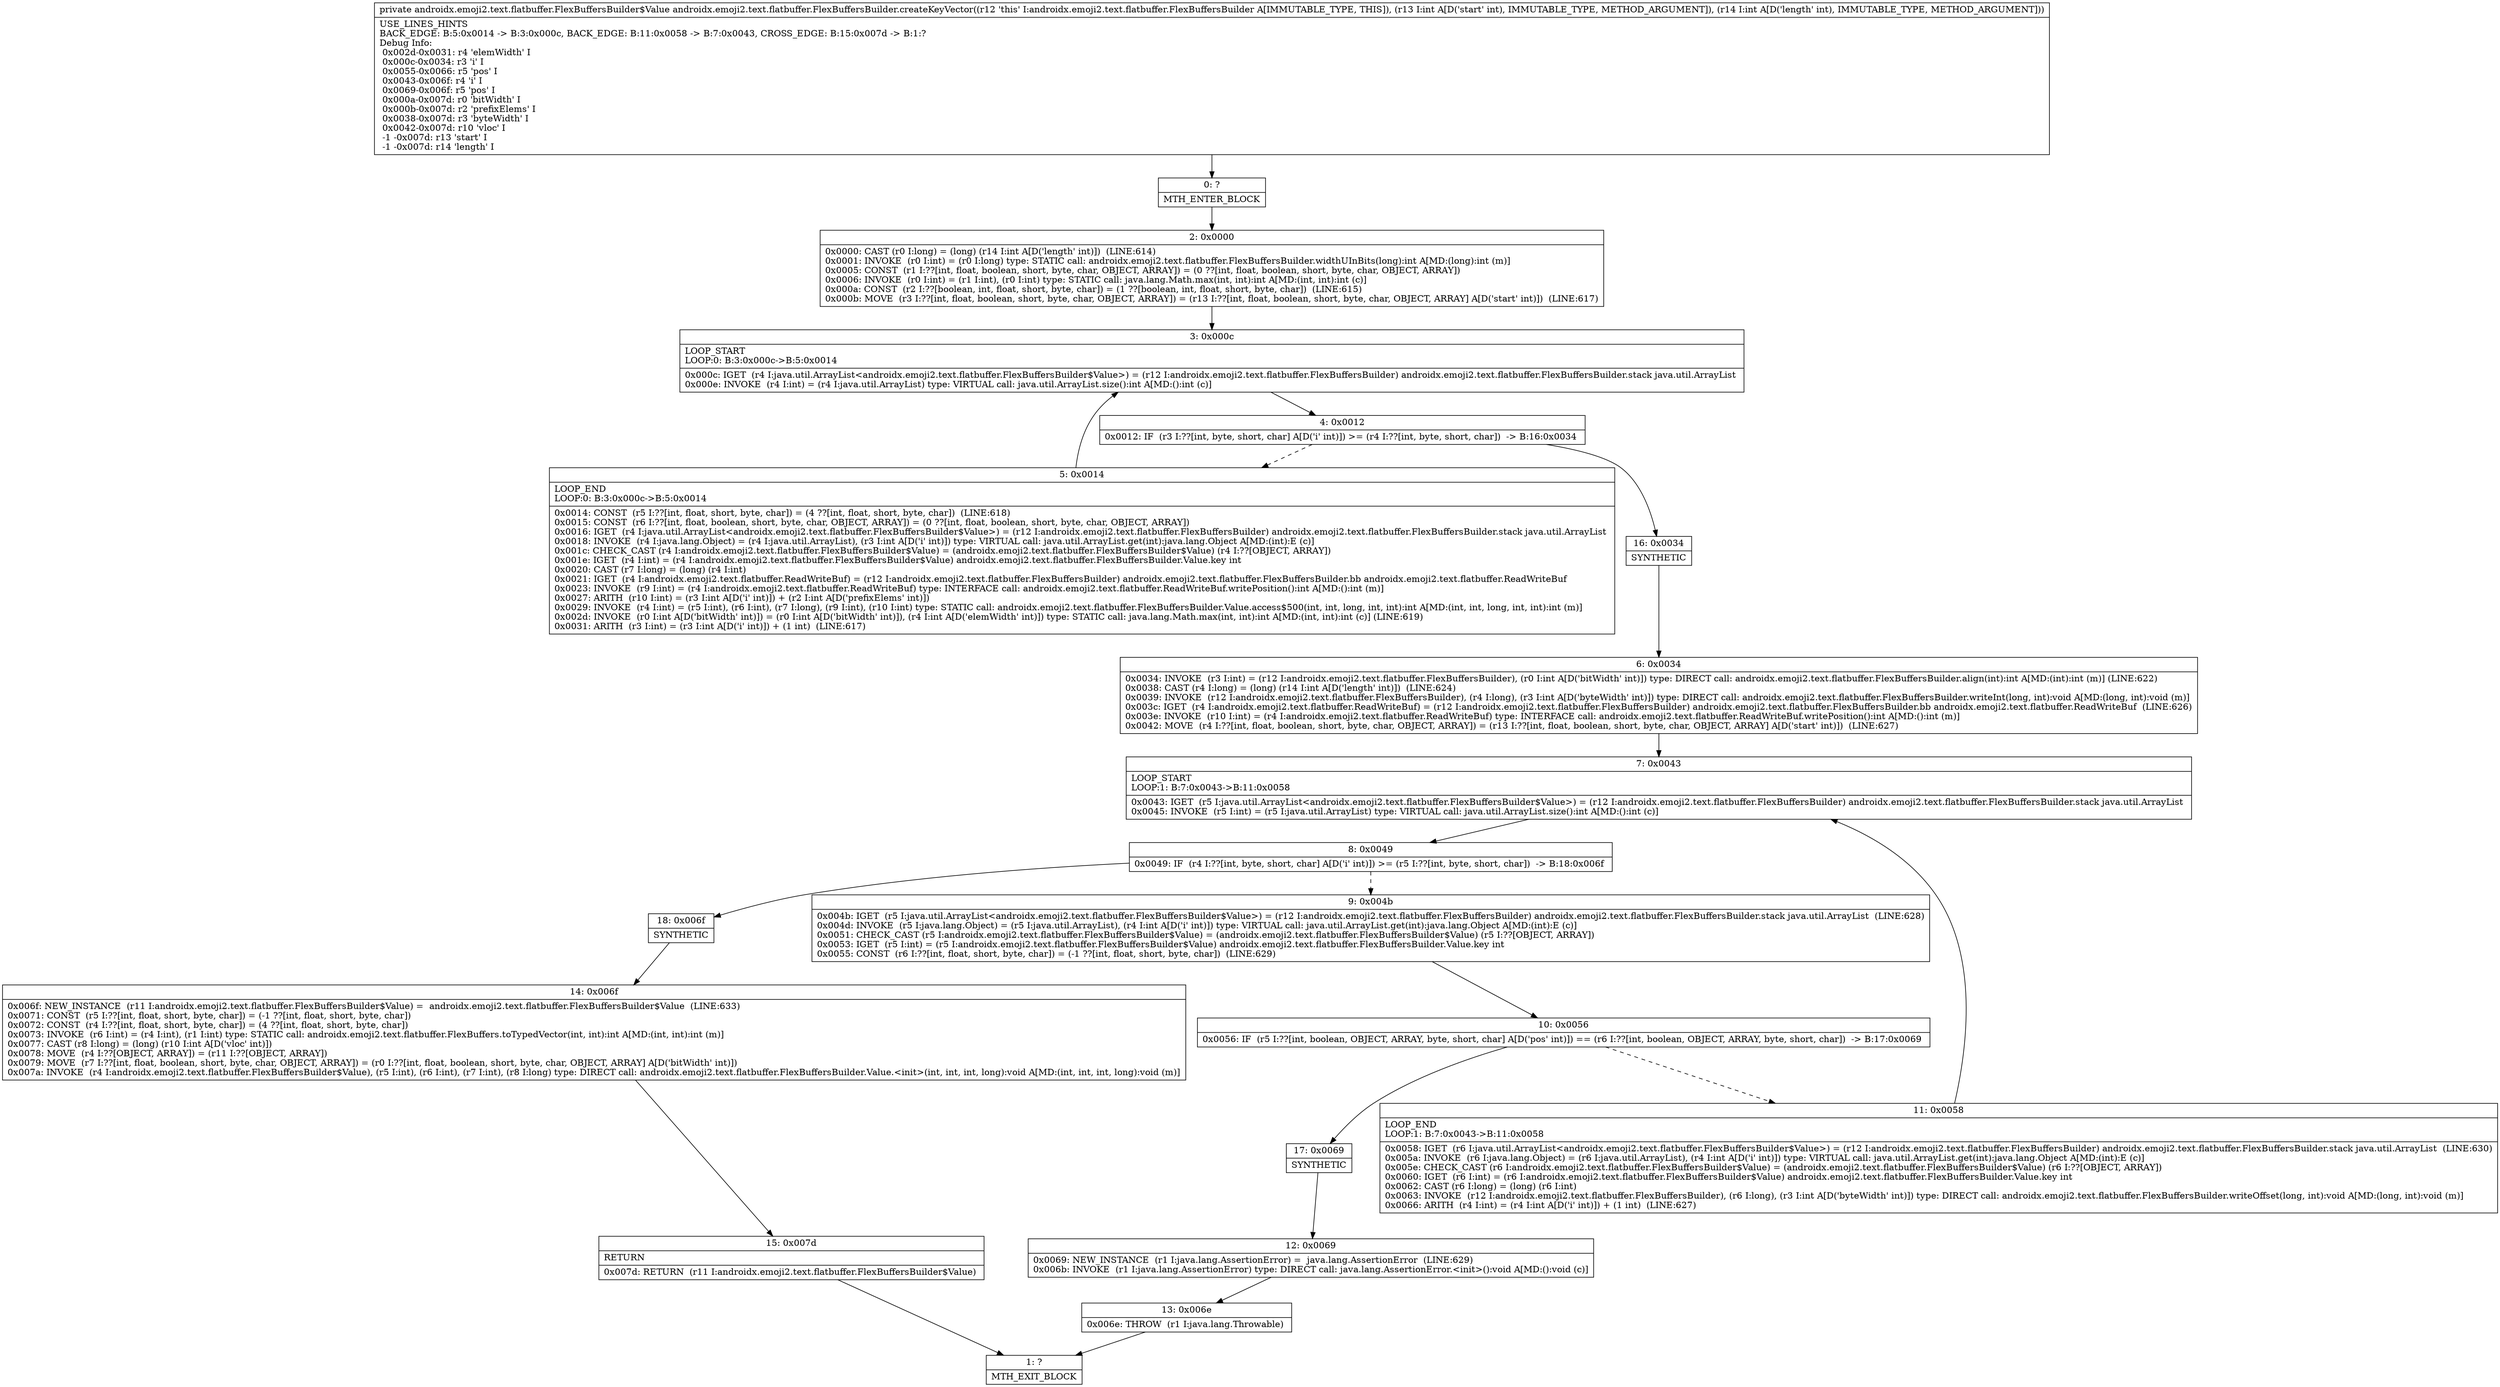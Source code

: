 digraph "CFG forandroidx.emoji2.text.flatbuffer.FlexBuffersBuilder.createKeyVector(II)Landroidx\/emoji2\/text\/flatbuffer\/FlexBuffersBuilder$Value;" {
Node_0 [shape=record,label="{0\:\ ?|MTH_ENTER_BLOCK\l}"];
Node_2 [shape=record,label="{2\:\ 0x0000|0x0000: CAST (r0 I:long) = (long) (r14 I:int A[D('length' int)])  (LINE:614)\l0x0001: INVOKE  (r0 I:int) = (r0 I:long) type: STATIC call: androidx.emoji2.text.flatbuffer.FlexBuffersBuilder.widthUInBits(long):int A[MD:(long):int (m)]\l0x0005: CONST  (r1 I:??[int, float, boolean, short, byte, char, OBJECT, ARRAY]) = (0 ??[int, float, boolean, short, byte, char, OBJECT, ARRAY]) \l0x0006: INVOKE  (r0 I:int) = (r1 I:int), (r0 I:int) type: STATIC call: java.lang.Math.max(int, int):int A[MD:(int, int):int (c)]\l0x000a: CONST  (r2 I:??[boolean, int, float, short, byte, char]) = (1 ??[boolean, int, float, short, byte, char])  (LINE:615)\l0x000b: MOVE  (r3 I:??[int, float, boolean, short, byte, char, OBJECT, ARRAY]) = (r13 I:??[int, float, boolean, short, byte, char, OBJECT, ARRAY] A[D('start' int)])  (LINE:617)\l}"];
Node_3 [shape=record,label="{3\:\ 0x000c|LOOP_START\lLOOP:0: B:3:0x000c\-\>B:5:0x0014\l|0x000c: IGET  (r4 I:java.util.ArrayList\<androidx.emoji2.text.flatbuffer.FlexBuffersBuilder$Value\>) = (r12 I:androidx.emoji2.text.flatbuffer.FlexBuffersBuilder) androidx.emoji2.text.flatbuffer.FlexBuffersBuilder.stack java.util.ArrayList \l0x000e: INVOKE  (r4 I:int) = (r4 I:java.util.ArrayList) type: VIRTUAL call: java.util.ArrayList.size():int A[MD:():int (c)]\l}"];
Node_4 [shape=record,label="{4\:\ 0x0012|0x0012: IF  (r3 I:??[int, byte, short, char] A[D('i' int)]) \>= (r4 I:??[int, byte, short, char])  \-\> B:16:0x0034 \l}"];
Node_5 [shape=record,label="{5\:\ 0x0014|LOOP_END\lLOOP:0: B:3:0x000c\-\>B:5:0x0014\l|0x0014: CONST  (r5 I:??[int, float, short, byte, char]) = (4 ??[int, float, short, byte, char])  (LINE:618)\l0x0015: CONST  (r6 I:??[int, float, boolean, short, byte, char, OBJECT, ARRAY]) = (0 ??[int, float, boolean, short, byte, char, OBJECT, ARRAY]) \l0x0016: IGET  (r4 I:java.util.ArrayList\<androidx.emoji2.text.flatbuffer.FlexBuffersBuilder$Value\>) = (r12 I:androidx.emoji2.text.flatbuffer.FlexBuffersBuilder) androidx.emoji2.text.flatbuffer.FlexBuffersBuilder.stack java.util.ArrayList \l0x0018: INVOKE  (r4 I:java.lang.Object) = (r4 I:java.util.ArrayList), (r3 I:int A[D('i' int)]) type: VIRTUAL call: java.util.ArrayList.get(int):java.lang.Object A[MD:(int):E (c)]\l0x001c: CHECK_CAST (r4 I:androidx.emoji2.text.flatbuffer.FlexBuffersBuilder$Value) = (androidx.emoji2.text.flatbuffer.FlexBuffersBuilder$Value) (r4 I:??[OBJECT, ARRAY]) \l0x001e: IGET  (r4 I:int) = (r4 I:androidx.emoji2.text.flatbuffer.FlexBuffersBuilder$Value) androidx.emoji2.text.flatbuffer.FlexBuffersBuilder.Value.key int \l0x0020: CAST (r7 I:long) = (long) (r4 I:int) \l0x0021: IGET  (r4 I:androidx.emoji2.text.flatbuffer.ReadWriteBuf) = (r12 I:androidx.emoji2.text.flatbuffer.FlexBuffersBuilder) androidx.emoji2.text.flatbuffer.FlexBuffersBuilder.bb androidx.emoji2.text.flatbuffer.ReadWriteBuf \l0x0023: INVOKE  (r9 I:int) = (r4 I:androidx.emoji2.text.flatbuffer.ReadWriteBuf) type: INTERFACE call: androidx.emoji2.text.flatbuffer.ReadWriteBuf.writePosition():int A[MD:():int (m)]\l0x0027: ARITH  (r10 I:int) = (r3 I:int A[D('i' int)]) + (r2 I:int A[D('prefixElems' int)]) \l0x0029: INVOKE  (r4 I:int) = (r5 I:int), (r6 I:int), (r7 I:long), (r9 I:int), (r10 I:int) type: STATIC call: androidx.emoji2.text.flatbuffer.FlexBuffersBuilder.Value.access$500(int, int, long, int, int):int A[MD:(int, int, long, int, int):int (m)]\l0x002d: INVOKE  (r0 I:int A[D('bitWidth' int)]) = (r0 I:int A[D('bitWidth' int)]), (r4 I:int A[D('elemWidth' int)]) type: STATIC call: java.lang.Math.max(int, int):int A[MD:(int, int):int (c)] (LINE:619)\l0x0031: ARITH  (r3 I:int) = (r3 I:int A[D('i' int)]) + (1 int)  (LINE:617)\l}"];
Node_16 [shape=record,label="{16\:\ 0x0034|SYNTHETIC\l}"];
Node_6 [shape=record,label="{6\:\ 0x0034|0x0034: INVOKE  (r3 I:int) = (r12 I:androidx.emoji2.text.flatbuffer.FlexBuffersBuilder), (r0 I:int A[D('bitWidth' int)]) type: DIRECT call: androidx.emoji2.text.flatbuffer.FlexBuffersBuilder.align(int):int A[MD:(int):int (m)] (LINE:622)\l0x0038: CAST (r4 I:long) = (long) (r14 I:int A[D('length' int)])  (LINE:624)\l0x0039: INVOKE  (r12 I:androidx.emoji2.text.flatbuffer.FlexBuffersBuilder), (r4 I:long), (r3 I:int A[D('byteWidth' int)]) type: DIRECT call: androidx.emoji2.text.flatbuffer.FlexBuffersBuilder.writeInt(long, int):void A[MD:(long, int):void (m)]\l0x003c: IGET  (r4 I:androidx.emoji2.text.flatbuffer.ReadWriteBuf) = (r12 I:androidx.emoji2.text.flatbuffer.FlexBuffersBuilder) androidx.emoji2.text.flatbuffer.FlexBuffersBuilder.bb androidx.emoji2.text.flatbuffer.ReadWriteBuf  (LINE:626)\l0x003e: INVOKE  (r10 I:int) = (r4 I:androidx.emoji2.text.flatbuffer.ReadWriteBuf) type: INTERFACE call: androidx.emoji2.text.flatbuffer.ReadWriteBuf.writePosition():int A[MD:():int (m)]\l0x0042: MOVE  (r4 I:??[int, float, boolean, short, byte, char, OBJECT, ARRAY]) = (r13 I:??[int, float, boolean, short, byte, char, OBJECT, ARRAY] A[D('start' int)])  (LINE:627)\l}"];
Node_7 [shape=record,label="{7\:\ 0x0043|LOOP_START\lLOOP:1: B:7:0x0043\-\>B:11:0x0058\l|0x0043: IGET  (r5 I:java.util.ArrayList\<androidx.emoji2.text.flatbuffer.FlexBuffersBuilder$Value\>) = (r12 I:androidx.emoji2.text.flatbuffer.FlexBuffersBuilder) androidx.emoji2.text.flatbuffer.FlexBuffersBuilder.stack java.util.ArrayList \l0x0045: INVOKE  (r5 I:int) = (r5 I:java.util.ArrayList) type: VIRTUAL call: java.util.ArrayList.size():int A[MD:():int (c)]\l}"];
Node_8 [shape=record,label="{8\:\ 0x0049|0x0049: IF  (r4 I:??[int, byte, short, char] A[D('i' int)]) \>= (r5 I:??[int, byte, short, char])  \-\> B:18:0x006f \l}"];
Node_9 [shape=record,label="{9\:\ 0x004b|0x004b: IGET  (r5 I:java.util.ArrayList\<androidx.emoji2.text.flatbuffer.FlexBuffersBuilder$Value\>) = (r12 I:androidx.emoji2.text.flatbuffer.FlexBuffersBuilder) androidx.emoji2.text.flatbuffer.FlexBuffersBuilder.stack java.util.ArrayList  (LINE:628)\l0x004d: INVOKE  (r5 I:java.lang.Object) = (r5 I:java.util.ArrayList), (r4 I:int A[D('i' int)]) type: VIRTUAL call: java.util.ArrayList.get(int):java.lang.Object A[MD:(int):E (c)]\l0x0051: CHECK_CAST (r5 I:androidx.emoji2.text.flatbuffer.FlexBuffersBuilder$Value) = (androidx.emoji2.text.flatbuffer.FlexBuffersBuilder$Value) (r5 I:??[OBJECT, ARRAY]) \l0x0053: IGET  (r5 I:int) = (r5 I:androidx.emoji2.text.flatbuffer.FlexBuffersBuilder$Value) androidx.emoji2.text.flatbuffer.FlexBuffersBuilder.Value.key int \l0x0055: CONST  (r6 I:??[int, float, short, byte, char]) = (\-1 ??[int, float, short, byte, char])  (LINE:629)\l}"];
Node_10 [shape=record,label="{10\:\ 0x0056|0x0056: IF  (r5 I:??[int, boolean, OBJECT, ARRAY, byte, short, char] A[D('pos' int)]) == (r6 I:??[int, boolean, OBJECT, ARRAY, byte, short, char])  \-\> B:17:0x0069 \l}"];
Node_11 [shape=record,label="{11\:\ 0x0058|LOOP_END\lLOOP:1: B:7:0x0043\-\>B:11:0x0058\l|0x0058: IGET  (r6 I:java.util.ArrayList\<androidx.emoji2.text.flatbuffer.FlexBuffersBuilder$Value\>) = (r12 I:androidx.emoji2.text.flatbuffer.FlexBuffersBuilder) androidx.emoji2.text.flatbuffer.FlexBuffersBuilder.stack java.util.ArrayList  (LINE:630)\l0x005a: INVOKE  (r6 I:java.lang.Object) = (r6 I:java.util.ArrayList), (r4 I:int A[D('i' int)]) type: VIRTUAL call: java.util.ArrayList.get(int):java.lang.Object A[MD:(int):E (c)]\l0x005e: CHECK_CAST (r6 I:androidx.emoji2.text.flatbuffer.FlexBuffersBuilder$Value) = (androidx.emoji2.text.flatbuffer.FlexBuffersBuilder$Value) (r6 I:??[OBJECT, ARRAY]) \l0x0060: IGET  (r6 I:int) = (r6 I:androidx.emoji2.text.flatbuffer.FlexBuffersBuilder$Value) androidx.emoji2.text.flatbuffer.FlexBuffersBuilder.Value.key int \l0x0062: CAST (r6 I:long) = (long) (r6 I:int) \l0x0063: INVOKE  (r12 I:androidx.emoji2.text.flatbuffer.FlexBuffersBuilder), (r6 I:long), (r3 I:int A[D('byteWidth' int)]) type: DIRECT call: androidx.emoji2.text.flatbuffer.FlexBuffersBuilder.writeOffset(long, int):void A[MD:(long, int):void (m)]\l0x0066: ARITH  (r4 I:int) = (r4 I:int A[D('i' int)]) + (1 int)  (LINE:627)\l}"];
Node_17 [shape=record,label="{17\:\ 0x0069|SYNTHETIC\l}"];
Node_12 [shape=record,label="{12\:\ 0x0069|0x0069: NEW_INSTANCE  (r1 I:java.lang.AssertionError) =  java.lang.AssertionError  (LINE:629)\l0x006b: INVOKE  (r1 I:java.lang.AssertionError) type: DIRECT call: java.lang.AssertionError.\<init\>():void A[MD:():void (c)]\l}"];
Node_13 [shape=record,label="{13\:\ 0x006e|0x006e: THROW  (r1 I:java.lang.Throwable) \l}"];
Node_1 [shape=record,label="{1\:\ ?|MTH_EXIT_BLOCK\l}"];
Node_18 [shape=record,label="{18\:\ 0x006f|SYNTHETIC\l}"];
Node_14 [shape=record,label="{14\:\ 0x006f|0x006f: NEW_INSTANCE  (r11 I:androidx.emoji2.text.flatbuffer.FlexBuffersBuilder$Value) =  androidx.emoji2.text.flatbuffer.FlexBuffersBuilder$Value  (LINE:633)\l0x0071: CONST  (r5 I:??[int, float, short, byte, char]) = (\-1 ??[int, float, short, byte, char]) \l0x0072: CONST  (r4 I:??[int, float, short, byte, char]) = (4 ??[int, float, short, byte, char]) \l0x0073: INVOKE  (r6 I:int) = (r4 I:int), (r1 I:int) type: STATIC call: androidx.emoji2.text.flatbuffer.FlexBuffers.toTypedVector(int, int):int A[MD:(int, int):int (m)]\l0x0077: CAST (r8 I:long) = (long) (r10 I:int A[D('vloc' int)]) \l0x0078: MOVE  (r4 I:??[OBJECT, ARRAY]) = (r11 I:??[OBJECT, ARRAY]) \l0x0079: MOVE  (r7 I:??[int, float, boolean, short, byte, char, OBJECT, ARRAY]) = (r0 I:??[int, float, boolean, short, byte, char, OBJECT, ARRAY] A[D('bitWidth' int)]) \l0x007a: INVOKE  (r4 I:androidx.emoji2.text.flatbuffer.FlexBuffersBuilder$Value), (r5 I:int), (r6 I:int), (r7 I:int), (r8 I:long) type: DIRECT call: androidx.emoji2.text.flatbuffer.FlexBuffersBuilder.Value.\<init\>(int, int, int, long):void A[MD:(int, int, int, long):void (m)]\l}"];
Node_15 [shape=record,label="{15\:\ 0x007d|RETURN\l|0x007d: RETURN  (r11 I:androidx.emoji2.text.flatbuffer.FlexBuffersBuilder$Value) \l}"];
MethodNode[shape=record,label="{private androidx.emoji2.text.flatbuffer.FlexBuffersBuilder$Value androidx.emoji2.text.flatbuffer.FlexBuffersBuilder.createKeyVector((r12 'this' I:androidx.emoji2.text.flatbuffer.FlexBuffersBuilder A[IMMUTABLE_TYPE, THIS]), (r13 I:int A[D('start' int), IMMUTABLE_TYPE, METHOD_ARGUMENT]), (r14 I:int A[D('length' int), IMMUTABLE_TYPE, METHOD_ARGUMENT]))  | USE_LINES_HINTS\lBACK_EDGE: B:5:0x0014 \-\> B:3:0x000c, BACK_EDGE: B:11:0x0058 \-\> B:7:0x0043, CROSS_EDGE: B:15:0x007d \-\> B:1:?\lDebug Info:\l  0x002d\-0x0031: r4 'elemWidth' I\l  0x000c\-0x0034: r3 'i' I\l  0x0055\-0x0066: r5 'pos' I\l  0x0043\-0x006f: r4 'i' I\l  0x0069\-0x006f: r5 'pos' I\l  0x000a\-0x007d: r0 'bitWidth' I\l  0x000b\-0x007d: r2 'prefixElems' I\l  0x0038\-0x007d: r3 'byteWidth' I\l  0x0042\-0x007d: r10 'vloc' I\l  \-1 \-0x007d: r13 'start' I\l  \-1 \-0x007d: r14 'length' I\l}"];
MethodNode -> Node_0;Node_0 -> Node_2;
Node_2 -> Node_3;
Node_3 -> Node_4;
Node_4 -> Node_5[style=dashed];
Node_4 -> Node_16;
Node_5 -> Node_3;
Node_16 -> Node_6;
Node_6 -> Node_7;
Node_7 -> Node_8;
Node_8 -> Node_9[style=dashed];
Node_8 -> Node_18;
Node_9 -> Node_10;
Node_10 -> Node_11[style=dashed];
Node_10 -> Node_17;
Node_11 -> Node_7;
Node_17 -> Node_12;
Node_12 -> Node_13;
Node_13 -> Node_1;
Node_18 -> Node_14;
Node_14 -> Node_15;
Node_15 -> Node_1;
}

